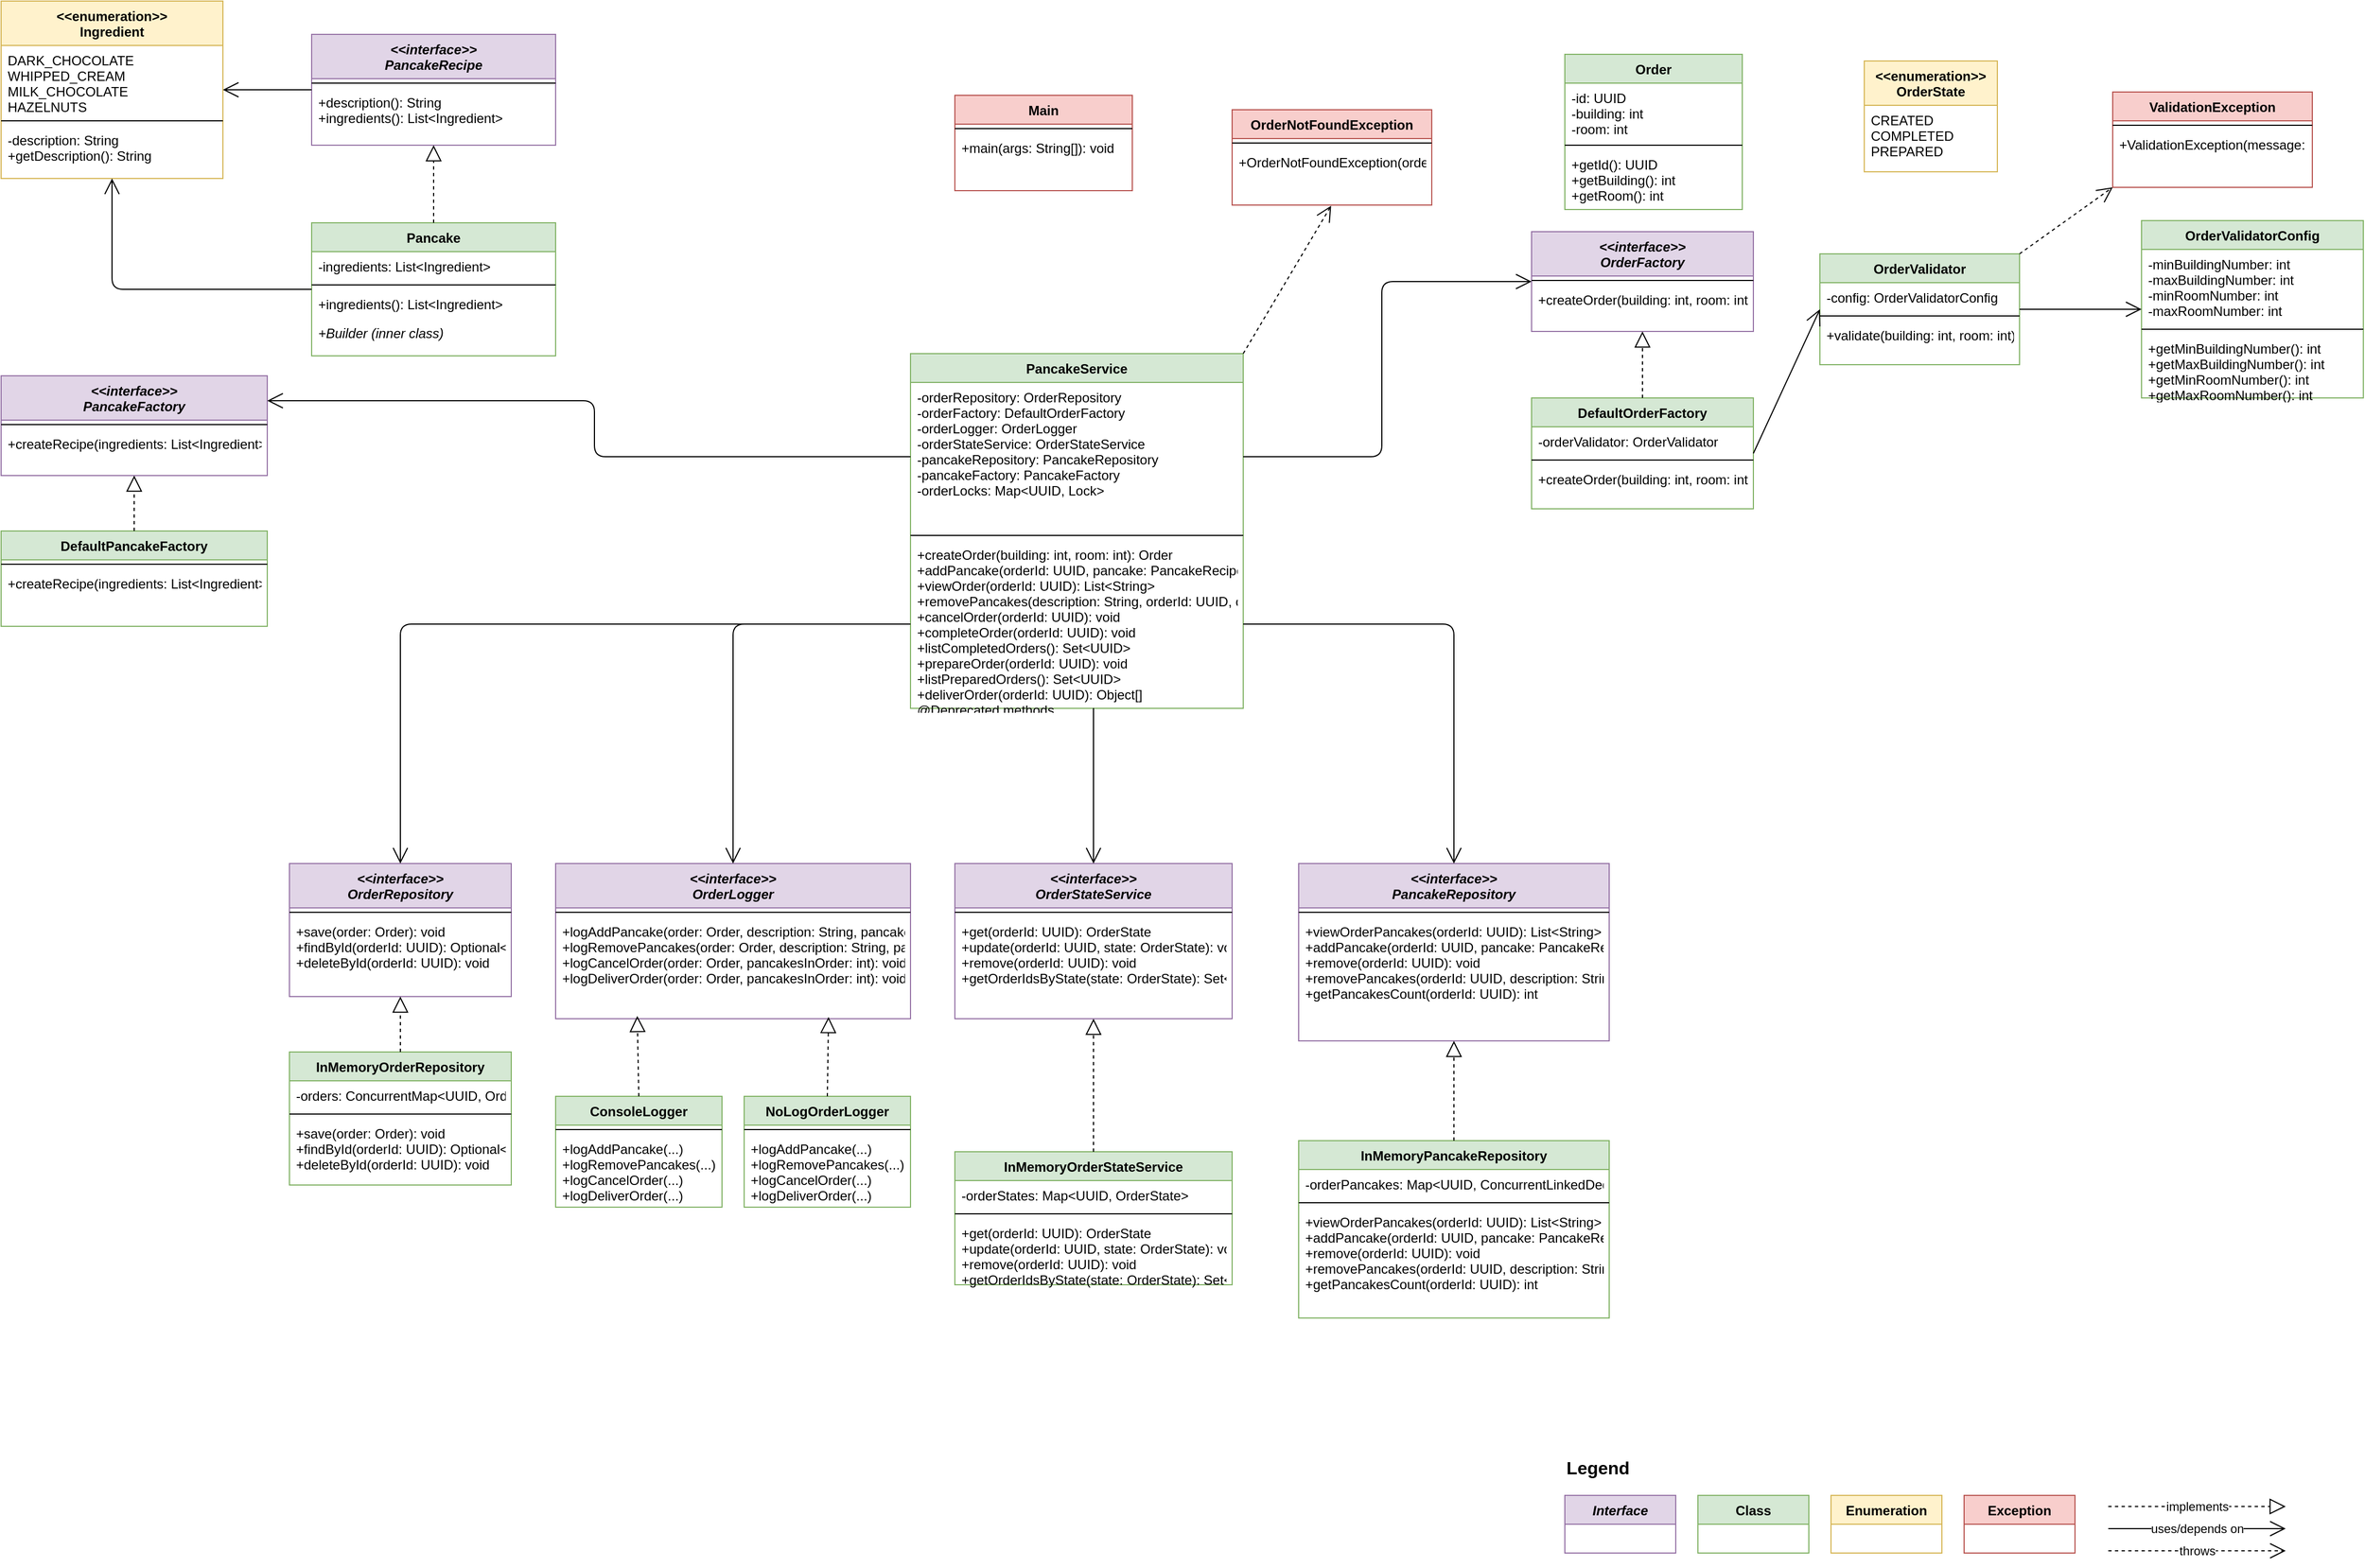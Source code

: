 <mxfile version="27.0.5">
  <diagram id="C5RBs43oDa-KdzZeNtuy" name="PancakeLab">
    <mxGraphModel dx="1972" dy="1528" grid="1" gridSize="10" guides="1" tooltips="1" connect="1" arrows="1" fold="1" page="1" pageScale="1" pageWidth="827" pageHeight="1169" math="0" shadow="0">
      <root>
        <mxCell id="WIyWlLk6GJQsqaUBKTNV-0" />
        <mxCell id="WIyWlLk6GJQsqaUBKTNV-1" parent="WIyWlLk6GJQsqaUBKTNV-0" />
        <mxCell id="MpGwopgZeO1o4uSnAQAX-235" value="Main" style="swimlane;fontStyle=1;align=center;verticalAlign=top;childLayout=stackLayout;horizontal=1;startSize=26;horizontalStack=0;resizeParent=1;resizeParentMax=0;resizeLast=0;collapsible=1;marginBottom=0;fillColor=#f8cecc;strokeColor=#b85450;" parent="WIyWlLk6GJQsqaUBKTNV-1" vertex="1">
          <mxGeometry x="1120" y="347" width="160" height="86" as="geometry" />
        </mxCell>
        <mxCell id="MpGwopgZeO1o4uSnAQAX-236" value="" style="line;strokeWidth=1;fillColor=none;align=left;verticalAlign=middle;spacingTop=-1;spacingLeft=3;spacingRight=3;rotatable=0;labelPosition=right;points=[];portConstraint=eastwest;" parent="MpGwopgZeO1o4uSnAQAX-235" vertex="1">
          <mxGeometry y="26" width="160" height="8" as="geometry" />
        </mxCell>
        <mxCell id="MpGwopgZeO1o4uSnAQAX-237" value="+main(args: String[]): void" style="text;strokeColor=none;fillColor=none;align=left;verticalAlign=top;spacingLeft=4;spacingRight=4;overflow=hidden;rotatable=0;points=[[0,0.5],[1,0.5]];portConstraint=eastwest;" parent="MpGwopgZeO1o4uSnAQAX-235" vertex="1">
          <mxGeometry y="34" width="160" height="52" as="geometry" />
        </mxCell>
        <mxCell id="MpGwopgZeO1o4uSnAQAX-238" value="&lt;&lt;enumeration&gt;&gt;&#xa;Ingredient" style="swimlane;fontStyle=1;align=center;verticalAlign=top;childLayout=stackLayout;horizontal=1;startSize=40;horizontalStack=0;resizeParent=1;resizeParentMax=0;resizeLast=0;collapsible=1;marginBottom=0;fillColor=#fff2cc;strokeColor=#d6b656;" parent="WIyWlLk6GJQsqaUBKTNV-1" vertex="1">
          <mxGeometry x="260" y="262" width="200" height="160" as="geometry" />
        </mxCell>
        <mxCell id="MpGwopgZeO1o4uSnAQAX-239" value="DARK_CHOCOLATE&#xa;WHIPPED_CREAM&#xa;MILK_CHOCOLATE&#xa;HAZELNUTS" style="text;strokeColor=none;fillColor=none;align=left;verticalAlign=top;spacingLeft=4;spacingRight=4;overflow=hidden;rotatable=0;points=[[0,0.5],[1,0.5]];portConstraint=eastwest;" parent="MpGwopgZeO1o4uSnAQAX-238" vertex="1">
          <mxGeometry y="40" width="200" height="64" as="geometry" />
        </mxCell>
        <mxCell id="MpGwopgZeO1o4uSnAQAX-240" value="" style="line;strokeWidth=1;fillColor=none;align=left;verticalAlign=middle;spacingTop=-1;spacingLeft=3;spacingRight=3;rotatable=0;labelPosition=right;points=[];portConstraint=eastwest;" parent="MpGwopgZeO1o4uSnAQAX-238" vertex="1">
          <mxGeometry y="104" width="200" height="8" as="geometry" />
        </mxCell>
        <mxCell id="MpGwopgZeO1o4uSnAQAX-241" value="-description: String&#xa;+getDescription(): String" style="text;strokeColor=none;fillColor=none;align=left;verticalAlign=top;spacingLeft=4;spacingRight=4;overflow=hidden;rotatable=0;points=[[0,0.5],[1,0.5]];portConstraint=eastwest;" parent="MpGwopgZeO1o4uSnAQAX-238" vertex="1">
          <mxGeometry y="112" width="200" height="48" as="geometry" />
        </mxCell>
        <mxCell id="MpGwopgZeO1o4uSnAQAX-242" value="&lt;&lt;interface&gt;&gt;&#xa;PancakeRecipe" style="swimlane;fontStyle=3;align=center;verticalAlign=top;childLayout=stackLayout;horizontal=1;startSize=40;horizontalStack=0;resizeParent=1;resizeParentMax=0;resizeLast=0;collapsible=1;marginBottom=0;fillColor=#e1d5e7;strokeColor=#9673a6;" parent="WIyWlLk6GJQsqaUBKTNV-1" vertex="1">
          <mxGeometry x="540" y="292" width="220" height="100" as="geometry" />
        </mxCell>
        <mxCell id="MpGwopgZeO1o4uSnAQAX-243" value="" style="line;strokeWidth=1;fillColor=none;align=left;verticalAlign=middle;spacingTop=-1;spacingLeft=3;spacingRight=3;rotatable=0;labelPosition=right;points=[];portConstraint=eastwest;" parent="MpGwopgZeO1o4uSnAQAX-242" vertex="1">
          <mxGeometry y="40" width="220" height="8" as="geometry" />
        </mxCell>
        <mxCell id="MpGwopgZeO1o4uSnAQAX-244" value="+description(): String&#xa;+ingredients(): List&lt;Ingredient&gt;" style="text;strokeColor=none;fillColor=none;align=left;verticalAlign=top;spacingLeft=4;spacingRight=4;overflow=hidden;rotatable=0;points=[[0,0.5],[1,0.5]];portConstraint=eastwest;" parent="MpGwopgZeO1o4uSnAQAX-242" vertex="1">
          <mxGeometry y="48" width="220" height="52" as="geometry" />
        </mxCell>
        <mxCell id="MpGwopgZeO1o4uSnAQAX-245" value="Pancake" style="swimlane;fontStyle=1;align=center;verticalAlign=top;childLayout=stackLayout;horizontal=1;startSize=26;horizontalStack=0;resizeParent=1;resizeParentMax=0;resizeLast=0;collapsible=1;marginBottom=0;fillColor=#d5e8d4;strokeColor=#82b366;" parent="WIyWlLk6GJQsqaUBKTNV-1" vertex="1">
          <mxGeometry x="540" y="462" width="220" height="120" as="geometry" />
        </mxCell>
        <mxCell id="MpGwopgZeO1o4uSnAQAX-246" value="-ingredients: List&lt;Ingredient&gt;" style="text;strokeColor=none;fillColor=none;align=left;verticalAlign=top;spacingLeft=4;spacingRight=4;overflow=hidden;rotatable=0;points=[[0,0.5],[1,0.5]];portConstraint=eastwest;" parent="MpGwopgZeO1o4uSnAQAX-245" vertex="1">
          <mxGeometry y="26" width="220" height="26" as="geometry" />
        </mxCell>
        <mxCell id="MpGwopgZeO1o4uSnAQAX-247" value="" style="line;strokeWidth=1;fillColor=none;align=left;verticalAlign=middle;spacingTop=-1;spacingLeft=3;spacingRight=3;rotatable=0;labelPosition=right;points=[];portConstraint=eastwest;" parent="MpGwopgZeO1o4uSnAQAX-245" vertex="1">
          <mxGeometry y="52" width="220" height="8" as="geometry" />
        </mxCell>
        <mxCell id="MpGwopgZeO1o4uSnAQAX-248" value="+ingredients(): List&lt;Ingredient&gt;" style="text;strokeColor=none;fillColor=none;align=left;verticalAlign=top;spacingLeft=4;spacingRight=4;overflow=hidden;rotatable=0;points=[[0,0.5],[1,0.5]];portConstraint=eastwest;" parent="MpGwopgZeO1o4uSnAQAX-245" vertex="1">
          <mxGeometry y="60" width="220" height="26" as="geometry" />
        </mxCell>
        <mxCell id="MpGwopgZeO1o4uSnAQAX-249" value="+Builder (inner class)" style="text;strokeColor=none;fillColor=none;align=left;verticalAlign=top;spacingLeft=4;spacingRight=4;overflow=hidden;rotatable=0;points=[[0,0.5],[1,0.5]];portConstraint=eastwest;fontStyle=2;" parent="MpGwopgZeO1o4uSnAQAX-245" vertex="1">
          <mxGeometry y="86" width="220" height="34" as="geometry" />
        </mxCell>
        <mxCell id="MpGwopgZeO1o4uSnAQAX-250" value="&lt;&lt;interface&gt;&gt;&#xa;PancakeFactory" style="swimlane;fontStyle=3;align=center;verticalAlign=top;childLayout=stackLayout;horizontal=1;startSize=40;horizontalStack=0;resizeParent=1;resizeParentMax=0;resizeLast=0;collapsible=1;marginBottom=0;fillColor=#e1d5e7;strokeColor=#9673a6;" parent="WIyWlLk6GJQsqaUBKTNV-1" vertex="1">
          <mxGeometry x="260" y="600" width="240" height="90" as="geometry" />
        </mxCell>
        <mxCell id="MpGwopgZeO1o4uSnAQAX-251" value="" style="line;strokeWidth=1;fillColor=none;align=left;verticalAlign=middle;spacingTop=-1;spacingLeft=3;spacingRight=3;rotatable=0;labelPosition=right;points=[];portConstraint=eastwest;" parent="MpGwopgZeO1o4uSnAQAX-250" vertex="1">
          <mxGeometry y="40" width="240" height="8" as="geometry" />
        </mxCell>
        <mxCell id="MpGwopgZeO1o4uSnAQAX-252" value="+createRecipe(ingredients: List&lt;Ingredient&gt;): PancakeRecipe" style="text;strokeColor=none;fillColor=none;align=left;verticalAlign=top;spacingLeft=4;spacingRight=4;overflow=hidden;rotatable=0;points=[[0,0.5],[1,0.5]];portConstraint=eastwest;" parent="MpGwopgZeO1o4uSnAQAX-250" vertex="1">
          <mxGeometry y="48" width="240" height="42" as="geometry" />
        </mxCell>
        <mxCell id="MpGwopgZeO1o4uSnAQAX-253" value="DefaultPancakeFactory" style="swimlane;fontStyle=1;align=center;verticalAlign=top;childLayout=stackLayout;horizontal=1;startSize=26;horizontalStack=0;resizeParent=1;resizeParentMax=0;resizeLast=0;collapsible=1;marginBottom=0;fillColor=#d5e8d4;strokeColor=#82b366;" parent="WIyWlLk6GJQsqaUBKTNV-1" vertex="1">
          <mxGeometry x="260" y="740" width="240" height="86" as="geometry" />
        </mxCell>
        <mxCell id="MpGwopgZeO1o4uSnAQAX-254" value="" style="line;strokeWidth=1;fillColor=none;align=left;verticalAlign=middle;spacingTop=-1;spacingLeft=3;spacingRight=3;rotatable=0;labelPosition=right;points=[];portConstraint=eastwest;" parent="MpGwopgZeO1o4uSnAQAX-253" vertex="1">
          <mxGeometry y="26" width="240" height="8" as="geometry" />
        </mxCell>
        <mxCell id="MpGwopgZeO1o4uSnAQAX-255" value="+createRecipe(ingredients: List&lt;Ingredient&gt;): PancakeRecipe" style="text;strokeColor=none;fillColor=none;align=left;verticalAlign=top;spacingLeft=4;spacingRight=4;overflow=hidden;rotatable=0;points=[[0,0.5],[1,0.5]];portConstraint=eastwest;" parent="MpGwopgZeO1o4uSnAQAX-253" vertex="1">
          <mxGeometry y="34" width="240" height="52" as="geometry" />
        </mxCell>
        <mxCell id="MpGwopgZeO1o4uSnAQAX-256" value="Order" style="swimlane;fontStyle=1;align=center;verticalAlign=top;childLayout=stackLayout;horizontal=1;startSize=26;horizontalStack=0;resizeParent=1;resizeParentMax=0;resizeLast=0;collapsible=1;marginBottom=0;fillColor=#d5e8d4;strokeColor=#82b366;" parent="WIyWlLk6GJQsqaUBKTNV-1" vertex="1">
          <mxGeometry x="1670" y="310" width="160" height="140" as="geometry" />
        </mxCell>
        <mxCell id="MpGwopgZeO1o4uSnAQAX-257" value="-id: UUID&#xa;-building: int&#xa;-room: int" style="text;strokeColor=none;fillColor=none;align=left;verticalAlign=top;spacingLeft=4;spacingRight=4;overflow=hidden;rotatable=0;points=[[0,0.5],[1,0.5]];portConstraint=eastwest;" parent="MpGwopgZeO1o4uSnAQAX-256" vertex="1">
          <mxGeometry y="26" width="160" height="52" as="geometry" />
        </mxCell>
        <mxCell id="MpGwopgZeO1o4uSnAQAX-258" value="" style="line;strokeWidth=1;fillColor=none;align=left;verticalAlign=middle;spacingTop=-1;spacingLeft=3;spacingRight=3;rotatable=0;labelPosition=right;points=[];portConstraint=eastwest;" parent="MpGwopgZeO1o4uSnAQAX-256" vertex="1">
          <mxGeometry y="78" width="160" height="8" as="geometry" />
        </mxCell>
        <mxCell id="MpGwopgZeO1o4uSnAQAX-259" value="+getId(): UUID&#xa;+getBuilding(): int&#xa;+getRoom(): int" style="text;strokeColor=none;fillColor=none;align=left;verticalAlign=top;spacingLeft=4;spacingRight=4;overflow=hidden;rotatable=0;points=[[0,0.5],[1,0.5]];portConstraint=eastwest;" parent="MpGwopgZeO1o4uSnAQAX-256" vertex="1">
          <mxGeometry y="86" width="160" height="54" as="geometry" />
        </mxCell>
        <mxCell id="MpGwopgZeO1o4uSnAQAX-260" value="&lt;&lt;enumeration&gt;&gt;&#xa;OrderState" style="swimlane;fontStyle=1;align=center;verticalAlign=top;childLayout=stackLayout;horizontal=1;startSize=40;horizontalStack=0;resizeParent=1;resizeParentMax=0;resizeLast=0;collapsible=1;marginBottom=0;fillColor=#fff2cc;strokeColor=#d6b656;" parent="WIyWlLk6GJQsqaUBKTNV-1" vertex="1">
          <mxGeometry x="1940" y="316" width="120" height="100" as="geometry" />
        </mxCell>
        <mxCell id="MpGwopgZeO1o4uSnAQAX-261" value="CREATED&#xa;COMPLETED&#xa;PREPARED" style="text;strokeColor=none;fillColor=none;align=left;verticalAlign=top;spacingLeft=4;spacingRight=4;overflow=hidden;rotatable=0;points=[[0,0.5],[1,0.5]];portConstraint=eastwest;" parent="MpGwopgZeO1o4uSnAQAX-260" vertex="1">
          <mxGeometry y="40" width="120" height="60" as="geometry" />
        </mxCell>
        <mxCell id="MpGwopgZeO1o4uSnAQAX-262" value="&lt;&lt;interface&gt;&gt;&#xa;OrderFactory" style="swimlane;fontStyle=3;align=center;verticalAlign=top;childLayout=stackLayout;horizontal=1;startSize=40;horizontalStack=0;resizeParent=1;resizeParentMax=0;resizeLast=0;collapsible=1;marginBottom=0;fillColor=#e1d5e7;strokeColor=#9673a6;" parent="WIyWlLk6GJQsqaUBKTNV-1" vertex="1">
          <mxGeometry x="1640" y="470" width="200" height="90" as="geometry" />
        </mxCell>
        <mxCell id="MpGwopgZeO1o4uSnAQAX-263" value="" style="line;strokeWidth=1;fillColor=none;align=left;verticalAlign=middle;spacingTop=-1;spacingLeft=3;spacingRight=3;rotatable=0;labelPosition=right;points=[];portConstraint=eastwest;" parent="MpGwopgZeO1o4uSnAQAX-262" vertex="1">
          <mxGeometry y="40" width="200" height="8" as="geometry" />
        </mxCell>
        <mxCell id="MpGwopgZeO1o4uSnAQAX-264" value="+createOrder(building: int, room: int): Order" style="text;strokeColor=none;fillColor=none;align=left;verticalAlign=top;spacingLeft=4;spacingRight=4;overflow=hidden;rotatable=0;points=[[0,0.5],[1,0.5]];portConstraint=eastwest;" parent="MpGwopgZeO1o4uSnAQAX-262" vertex="1">
          <mxGeometry y="48" width="200" height="42" as="geometry" />
        </mxCell>
        <mxCell id="MpGwopgZeO1o4uSnAQAX-265" value="DefaultOrderFactory" style="swimlane;fontStyle=1;align=center;verticalAlign=top;childLayout=stackLayout;horizontal=1;startSize=26;horizontalStack=0;resizeParent=1;resizeParentMax=0;resizeLast=0;collapsible=1;marginBottom=0;fillColor=#d5e8d4;strokeColor=#82b366;" parent="WIyWlLk6GJQsqaUBKTNV-1" vertex="1">
          <mxGeometry x="1640" y="620" width="200" height="100" as="geometry" />
        </mxCell>
        <mxCell id="MpGwopgZeO1o4uSnAQAX-266" value="-orderValidator: OrderValidator" style="text;strokeColor=none;fillColor=none;align=left;verticalAlign=top;spacingLeft=4;spacingRight=4;overflow=hidden;rotatable=0;points=[[0,0.5],[1,0.5]];portConstraint=eastwest;" parent="MpGwopgZeO1o4uSnAQAX-265" vertex="1">
          <mxGeometry y="26" width="200" height="26" as="geometry" />
        </mxCell>
        <mxCell id="MpGwopgZeO1o4uSnAQAX-267" value="" style="line;strokeWidth=1;fillColor=none;align=left;verticalAlign=middle;spacingTop=-1;spacingLeft=3;spacingRight=3;rotatable=0;labelPosition=right;points=[];portConstraint=eastwest;" parent="MpGwopgZeO1o4uSnAQAX-265" vertex="1">
          <mxGeometry y="52" width="200" height="8" as="geometry" />
        </mxCell>
        <mxCell id="MpGwopgZeO1o4uSnAQAX-268" value="+createOrder(building: int, room: int): Order" style="text;strokeColor=none;fillColor=none;align=left;verticalAlign=top;spacingLeft=4;spacingRight=4;overflow=hidden;rotatable=0;points=[[0,0.5],[1,0.5]];portConstraint=eastwest;" parent="MpGwopgZeO1o4uSnAQAX-265" vertex="1">
          <mxGeometry y="60" width="200" height="40" as="geometry" />
        </mxCell>
        <mxCell id="MpGwopgZeO1o4uSnAQAX-269" value="OrderValidator" style="swimlane;fontStyle=1;align=center;verticalAlign=top;childLayout=stackLayout;horizontal=1;startSize=26;horizontalStack=0;resizeParent=1;resizeParentMax=0;resizeLast=0;collapsible=1;marginBottom=0;fillColor=#d5e8d4;strokeColor=#82b366;" parent="WIyWlLk6GJQsqaUBKTNV-1" vertex="1">
          <mxGeometry x="1900" y="490" width="180" height="100" as="geometry" />
        </mxCell>
        <mxCell id="MpGwopgZeO1o4uSnAQAX-270" value="-config: OrderValidatorConfig" style="text;strokeColor=none;fillColor=none;align=left;verticalAlign=top;spacingLeft=4;spacingRight=4;overflow=hidden;rotatable=0;points=[[0,0.5],[1,0.5]];portConstraint=eastwest;" parent="MpGwopgZeO1o4uSnAQAX-269" vertex="1">
          <mxGeometry y="26" width="180" height="26" as="geometry" />
        </mxCell>
        <mxCell id="MpGwopgZeO1o4uSnAQAX-271" value="" style="line;strokeWidth=1;fillColor=none;align=left;verticalAlign=middle;spacingTop=-1;spacingLeft=3;spacingRight=3;rotatable=0;labelPosition=right;points=[];portConstraint=eastwest;" parent="MpGwopgZeO1o4uSnAQAX-269" vertex="1">
          <mxGeometry y="52" width="180" height="8" as="geometry" />
        </mxCell>
        <mxCell id="MpGwopgZeO1o4uSnAQAX-272" value="+validate(building: int, room: int): void" style="text;strokeColor=none;fillColor=none;align=left;verticalAlign=top;spacingLeft=4;spacingRight=4;overflow=hidden;rotatable=0;points=[[0,0.5],[1,0.5]];portConstraint=eastwest;" parent="MpGwopgZeO1o4uSnAQAX-269" vertex="1">
          <mxGeometry y="60" width="180" height="40" as="geometry" />
        </mxCell>
        <mxCell id="MpGwopgZeO1o4uSnAQAX-273" value="OrderValidatorConfig" style="swimlane;fontStyle=1;align=center;verticalAlign=top;childLayout=stackLayout;horizontal=1;startSize=26;horizontalStack=0;resizeParent=1;resizeParentMax=0;resizeLast=0;collapsible=1;marginBottom=0;fillColor=#d5e8d4;strokeColor=#82b366;" parent="WIyWlLk6GJQsqaUBKTNV-1" vertex="1">
          <mxGeometry x="2190" y="460" width="200" height="160" as="geometry" />
        </mxCell>
        <mxCell id="MpGwopgZeO1o4uSnAQAX-274" value="-minBuildingNumber: int&#xa;-maxBuildingNumber: int&#xa;-minRoomNumber: int&#xa;-maxRoomNumber: int" style="text;strokeColor=none;fillColor=none;align=left;verticalAlign=top;spacingLeft=4;spacingRight=4;overflow=hidden;rotatable=0;points=[[0,0.5],[1,0.5]];portConstraint=eastwest;" parent="MpGwopgZeO1o4uSnAQAX-273" vertex="1">
          <mxGeometry y="26" width="200" height="68" as="geometry" />
        </mxCell>
        <mxCell id="MpGwopgZeO1o4uSnAQAX-275" value="" style="line;strokeWidth=1;fillColor=none;align=left;verticalAlign=middle;spacingTop=-1;spacingLeft=3;spacingRight=3;rotatable=0;labelPosition=right;points=[];portConstraint=eastwest;" parent="MpGwopgZeO1o4uSnAQAX-273" vertex="1">
          <mxGeometry y="94" width="200" height="8" as="geometry" />
        </mxCell>
        <mxCell id="MpGwopgZeO1o4uSnAQAX-276" value="+getMinBuildingNumber(): int&#xa;+getMaxBuildingNumber(): int&#xa;+getMinRoomNumber(): int&#xa;+getMaxRoomNumber(): int" style="text;strokeColor=none;fillColor=none;align=left;verticalAlign=top;spacingLeft=4;spacingRight=4;overflow=hidden;rotatable=0;points=[[0,0.5],[1,0.5]];portConstraint=eastwest;" parent="MpGwopgZeO1o4uSnAQAX-273" vertex="1">
          <mxGeometry y="102" width="200" height="58" as="geometry" />
        </mxCell>
        <mxCell id="MpGwopgZeO1o4uSnAQAX-277" value="&lt;&lt;interface&gt;&gt;&#xa;OrderRepository" style="swimlane;fontStyle=3;align=center;verticalAlign=top;childLayout=stackLayout;horizontal=1;startSize=40;horizontalStack=0;resizeParent=1;resizeParentMax=0;resizeLast=0;collapsible=1;marginBottom=0;fillColor=#e1d5e7;strokeColor=#9673a6;" parent="WIyWlLk6GJQsqaUBKTNV-1" vertex="1">
          <mxGeometry x="520" y="1040" width="200" height="120" as="geometry" />
        </mxCell>
        <mxCell id="MpGwopgZeO1o4uSnAQAX-278" value="" style="line;strokeWidth=1;fillColor=none;align=left;verticalAlign=middle;spacingTop=-1;spacingLeft=3;spacingRight=3;rotatable=0;labelPosition=right;points=[];portConstraint=eastwest;" parent="MpGwopgZeO1o4uSnAQAX-277" vertex="1">
          <mxGeometry y="40" width="200" height="8" as="geometry" />
        </mxCell>
        <mxCell id="MpGwopgZeO1o4uSnAQAX-279" value="+save(order: Order): void&#xa;+findById(orderId: UUID): Optional&lt;Order&gt;&#xa;+deleteById(orderId: UUID): void" style="text;strokeColor=none;fillColor=none;align=left;verticalAlign=top;spacingLeft=4;spacingRight=4;overflow=hidden;rotatable=0;points=[[0,0.5],[1,0.5]];portConstraint=eastwest;" parent="MpGwopgZeO1o4uSnAQAX-277" vertex="1">
          <mxGeometry y="48" width="200" height="72" as="geometry" />
        </mxCell>
        <mxCell id="MpGwopgZeO1o4uSnAQAX-280" value="InMemoryOrderRepository" style="swimlane;fontStyle=1;align=center;verticalAlign=top;childLayout=stackLayout;horizontal=1;startSize=26;horizontalStack=0;resizeParent=1;resizeParentMax=0;resizeLast=0;collapsible=1;marginBottom=0;fillColor=#d5e8d4;strokeColor=#82b366;" parent="WIyWlLk6GJQsqaUBKTNV-1" vertex="1">
          <mxGeometry x="520" y="1210" width="200" height="120" as="geometry" />
        </mxCell>
        <mxCell id="MpGwopgZeO1o4uSnAQAX-281" value="-orders: ConcurrentMap&lt;UUID, Order&gt;" style="text;strokeColor=none;fillColor=none;align=left;verticalAlign=top;spacingLeft=4;spacingRight=4;overflow=hidden;rotatable=0;points=[[0,0.5],[1,0.5]];portConstraint=eastwest;" parent="MpGwopgZeO1o4uSnAQAX-280" vertex="1">
          <mxGeometry y="26" width="200" height="26" as="geometry" />
        </mxCell>
        <mxCell id="MpGwopgZeO1o4uSnAQAX-282" value="" style="line;strokeWidth=1;fillColor=none;align=left;verticalAlign=middle;spacingTop=-1;spacingLeft=3;spacingRight=3;rotatable=0;labelPosition=right;points=[];portConstraint=eastwest;" parent="MpGwopgZeO1o4uSnAQAX-280" vertex="1">
          <mxGeometry y="52" width="200" height="8" as="geometry" />
        </mxCell>
        <mxCell id="MpGwopgZeO1o4uSnAQAX-283" value="+save(order: Order): void&#xa;+findById(orderId: UUID): Optional&lt;Order&gt;&#xa;+deleteById(orderId: UUID): void" style="text;strokeColor=none;fillColor=none;align=left;verticalAlign=top;spacingLeft=4;spacingRight=4;overflow=hidden;rotatable=0;points=[[0,0.5],[1,0.5]];portConstraint=eastwest;" parent="MpGwopgZeO1o4uSnAQAX-280" vertex="1">
          <mxGeometry y="60" width="200" height="60" as="geometry" />
        </mxCell>
        <mxCell id="MpGwopgZeO1o4uSnAQAX-284" value="&lt;&lt;interface&gt;&gt;&#xa;PancakeRepository" style="swimlane;fontStyle=3;align=center;verticalAlign=top;childLayout=stackLayout;horizontal=1;startSize=40;horizontalStack=0;resizeParent=1;resizeParentMax=0;resizeLast=0;collapsible=1;marginBottom=0;fillColor=#e1d5e7;strokeColor=#9673a6;" parent="WIyWlLk6GJQsqaUBKTNV-1" vertex="1">
          <mxGeometry x="1430" y="1040" width="280" height="160" as="geometry" />
        </mxCell>
        <mxCell id="MpGwopgZeO1o4uSnAQAX-285" value="" style="line;strokeWidth=1;fillColor=none;align=left;verticalAlign=middle;spacingTop=-1;spacingLeft=3;spacingRight=3;rotatable=0;labelPosition=right;points=[];portConstraint=eastwest;" parent="MpGwopgZeO1o4uSnAQAX-284" vertex="1">
          <mxGeometry y="40" width="280" height="8" as="geometry" />
        </mxCell>
        <mxCell id="MpGwopgZeO1o4uSnAQAX-286" value="+viewOrderPancakes(orderId: UUID): List&lt;String&gt;&#xa;+addPancake(orderId: UUID, pancake: PancakeRecipe): int&#xa;+remove(orderId: UUID): void&#xa;+removePancakes(orderId: UUID, description: String, count: int): int&#xa;+getPancakesCount(orderId: UUID): int" style="text;strokeColor=none;fillColor=none;align=left;verticalAlign=top;spacingLeft=4;spacingRight=4;overflow=hidden;rotatable=0;points=[[0,0.5],[1,0.5]];portConstraint=eastwest;" parent="MpGwopgZeO1o4uSnAQAX-284" vertex="1">
          <mxGeometry y="48" width="280" height="112" as="geometry" />
        </mxCell>
        <mxCell id="MpGwopgZeO1o4uSnAQAX-287" value="InMemoryPancakeRepository" style="swimlane;fontStyle=1;align=center;verticalAlign=top;childLayout=stackLayout;horizontal=1;startSize=26;horizontalStack=0;resizeParent=1;resizeParentMax=0;resizeLast=0;collapsible=1;marginBottom=0;fillColor=#d5e8d4;strokeColor=#82b366;" parent="WIyWlLk6GJQsqaUBKTNV-1" vertex="1">
          <mxGeometry x="1430" y="1290" width="280" height="160" as="geometry" />
        </mxCell>
        <mxCell id="MpGwopgZeO1o4uSnAQAX-288" value="-orderPancakes: Map&lt;UUID, ConcurrentLinkedDeque&lt;PancakeRecipe&gt;&gt;" style="text;strokeColor=none;fillColor=none;align=left;verticalAlign=top;spacingLeft=4;spacingRight=4;overflow=hidden;rotatable=0;points=[[0,0.5],[1,0.5]];portConstraint=eastwest;" parent="MpGwopgZeO1o4uSnAQAX-287" vertex="1">
          <mxGeometry y="26" width="280" height="26" as="geometry" />
        </mxCell>
        <mxCell id="MpGwopgZeO1o4uSnAQAX-289" value="" style="line;strokeWidth=1;fillColor=none;align=left;verticalAlign=middle;spacingTop=-1;spacingLeft=3;spacingRight=3;rotatable=0;labelPosition=right;points=[];portConstraint=eastwest;" parent="MpGwopgZeO1o4uSnAQAX-287" vertex="1">
          <mxGeometry y="52" width="280" height="8" as="geometry" />
        </mxCell>
        <mxCell id="MpGwopgZeO1o4uSnAQAX-290" value="+viewOrderPancakes(orderId: UUID): List&lt;String&gt;&#xa;+addPancake(orderId: UUID, pancake: PancakeRecipe): int&#xa;+remove(orderId: UUID): void&#xa;+removePancakes(orderId: UUID, description: String, count: int): int&#xa;+getPancakesCount(orderId: UUID): int" style="text;strokeColor=none;fillColor=none;align=left;verticalAlign=top;spacingLeft=4;spacingRight=4;overflow=hidden;rotatable=0;points=[[0,0.5],[1,0.5]];portConstraint=eastwest;" parent="MpGwopgZeO1o4uSnAQAX-287" vertex="1">
          <mxGeometry y="60" width="280" height="100" as="geometry" />
        </mxCell>
        <mxCell id="MpGwopgZeO1o4uSnAQAX-291" value="&lt;&lt;interface&gt;&gt;&#xa;OrderLogger" style="swimlane;fontStyle=3;align=center;verticalAlign=top;childLayout=stackLayout;horizontal=1;startSize=40;horizontalStack=0;resizeParent=1;resizeParentMax=0;resizeLast=0;collapsible=1;marginBottom=0;fillColor=#e1d5e7;strokeColor=#9673a6;" parent="WIyWlLk6GJQsqaUBKTNV-1" vertex="1">
          <mxGeometry x="760" y="1040" width="320" height="140" as="geometry" />
        </mxCell>
        <mxCell id="MpGwopgZeO1o4uSnAQAX-292" value="" style="line;strokeWidth=1;fillColor=none;align=left;verticalAlign=middle;spacingTop=-1;spacingLeft=3;spacingRight=3;rotatable=0;labelPosition=right;points=[];portConstraint=eastwest;" parent="MpGwopgZeO1o4uSnAQAX-291" vertex="1">
          <mxGeometry y="40" width="320" height="8" as="geometry" />
        </mxCell>
        <mxCell id="MpGwopgZeO1o4uSnAQAX-293" value="+logAddPancake(order: Order, description: String, pancakeCount: int): void&#xa;+logRemovePancakes(order: Order, description: String, pancakesInOrder: int, removedCount: int): void&#xa;+logCancelOrder(order: Order, pancakesInOrder: int): void&#xa;+logDeliverOrder(order: Order, pancakesInOrder: int): void" style="text;strokeColor=none;fillColor=none;align=left;verticalAlign=top;spacingLeft=4;spacingRight=4;overflow=hidden;rotatable=0;points=[[0,0.5],[1,0.5]];portConstraint=eastwest;" parent="MpGwopgZeO1o4uSnAQAX-291" vertex="1">
          <mxGeometry y="48" width="320" height="92" as="geometry" />
        </mxCell>
        <mxCell id="MpGwopgZeO1o4uSnAQAX-294" value="ConsoleLogger" style="swimlane;fontStyle=1;align=center;verticalAlign=top;childLayout=stackLayout;horizontal=1;startSize=26;horizontalStack=0;resizeParent=1;resizeParentMax=0;resizeLast=0;collapsible=1;marginBottom=0;fillColor=#d5e8d4;strokeColor=#82b366;" parent="WIyWlLk6GJQsqaUBKTNV-1" vertex="1">
          <mxGeometry x="760" y="1250" width="150" height="100" as="geometry" />
        </mxCell>
        <mxCell id="MpGwopgZeO1o4uSnAQAX-295" value="" style="line;strokeWidth=1;fillColor=none;align=left;verticalAlign=middle;spacingTop=-1;spacingLeft=3;spacingRight=3;rotatable=0;labelPosition=right;points=[];portConstraint=eastwest;" parent="MpGwopgZeO1o4uSnAQAX-294" vertex="1">
          <mxGeometry y="26" width="150" height="8" as="geometry" />
        </mxCell>
        <mxCell id="MpGwopgZeO1o4uSnAQAX-296" value="+logAddPancake(...)&#xa;+logRemovePancakes(...)&#xa;+logCancelOrder(...)&#xa;+logDeliverOrder(...)" style="text;strokeColor=none;fillColor=none;align=left;verticalAlign=top;spacingLeft=4;spacingRight=4;overflow=hidden;rotatable=0;points=[[0,0.5],[1,0.5]];portConstraint=eastwest;" parent="MpGwopgZeO1o4uSnAQAX-294" vertex="1">
          <mxGeometry y="34" width="150" height="66" as="geometry" />
        </mxCell>
        <mxCell id="MpGwopgZeO1o4uSnAQAX-297" value="NoLogOrderLogger" style="swimlane;fontStyle=1;align=center;verticalAlign=top;childLayout=stackLayout;horizontal=1;startSize=26;horizontalStack=0;resizeParent=1;resizeParentMax=0;resizeLast=0;collapsible=1;marginBottom=0;fillColor=#d5e8d4;strokeColor=#82b366;" parent="WIyWlLk6GJQsqaUBKTNV-1" vertex="1">
          <mxGeometry x="930" y="1250" width="150" height="100" as="geometry" />
        </mxCell>
        <mxCell id="MpGwopgZeO1o4uSnAQAX-298" value="" style="line;strokeWidth=1;fillColor=none;align=left;verticalAlign=middle;spacingTop=-1;spacingLeft=3;spacingRight=3;rotatable=0;labelPosition=right;points=[];portConstraint=eastwest;" parent="MpGwopgZeO1o4uSnAQAX-297" vertex="1">
          <mxGeometry y="26" width="150" height="8" as="geometry" />
        </mxCell>
        <mxCell id="MpGwopgZeO1o4uSnAQAX-299" value="+logAddPancake(...)&#xa;+logRemovePancakes(...)&#xa;+logCancelOrder(...)&#xa;+logDeliverOrder(...)" style="text;strokeColor=none;fillColor=none;align=left;verticalAlign=top;spacingLeft=4;spacingRight=4;overflow=hidden;rotatable=0;points=[[0,0.5],[1,0.5]];portConstraint=eastwest;" parent="MpGwopgZeO1o4uSnAQAX-297" vertex="1">
          <mxGeometry y="34" width="150" height="66" as="geometry" />
        </mxCell>
        <mxCell id="MpGwopgZeO1o4uSnAQAX-300" value="&lt;&lt;interface&gt;&gt;&#xa;OrderStateService" style="swimlane;fontStyle=3;align=center;verticalAlign=top;childLayout=stackLayout;horizontal=1;startSize=40;horizontalStack=0;resizeParent=1;resizeParentMax=0;resizeLast=0;collapsible=1;marginBottom=0;fillColor=#e1d5e7;strokeColor=#9673a6;" parent="WIyWlLk6GJQsqaUBKTNV-1" vertex="1">
          <mxGeometry x="1120" y="1040" width="250" height="140" as="geometry" />
        </mxCell>
        <mxCell id="MpGwopgZeO1o4uSnAQAX-301" value="" style="line;strokeWidth=1;fillColor=none;align=left;verticalAlign=middle;spacingTop=-1;spacingLeft=3;spacingRight=3;rotatable=0;labelPosition=right;points=[];portConstraint=eastwest;" parent="MpGwopgZeO1o4uSnAQAX-300" vertex="1">
          <mxGeometry y="40" width="250" height="8" as="geometry" />
        </mxCell>
        <mxCell id="MpGwopgZeO1o4uSnAQAX-302" value="+get(orderId: UUID): OrderState&#xa;+update(orderId: UUID, state: OrderState): void&#xa;+remove(orderId: UUID): void&#xa;+getOrderIdsByState(state: OrderState): Set&lt;UUID&gt;" style="text;strokeColor=none;fillColor=none;align=left;verticalAlign=top;spacingLeft=4;spacingRight=4;overflow=hidden;rotatable=0;points=[[0,0.5],[1,0.5]];portConstraint=eastwest;" parent="MpGwopgZeO1o4uSnAQAX-300" vertex="1">
          <mxGeometry y="48" width="250" height="92" as="geometry" />
        </mxCell>
        <mxCell id="MpGwopgZeO1o4uSnAQAX-303" value="InMemoryOrderStateService" style="swimlane;fontStyle=1;align=center;verticalAlign=top;childLayout=stackLayout;horizontal=1;startSize=26;horizontalStack=0;resizeParent=1;resizeParentMax=0;resizeLast=0;collapsible=1;marginBottom=0;fillColor=#d5e8d4;strokeColor=#82b366;" parent="WIyWlLk6GJQsqaUBKTNV-1" vertex="1">
          <mxGeometry x="1120" y="1300" width="250" height="120" as="geometry" />
        </mxCell>
        <mxCell id="MpGwopgZeO1o4uSnAQAX-304" value="-orderStates: Map&lt;UUID, OrderState&gt;" style="text;strokeColor=none;fillColor=none;align=left;verticalAlign=top;spacingLeft=4;spacingRight=4;overflow=hidden;rotatable=0;points=[[0,0.5],[1,0.5]];portConstraint=eastwest;" parent="MpGwopgZeO1o4uSnAQAX-303" vertex="1">
          <mxGeometry y="26" width="250" height="26" as="geometry" />
        </mxCell>
        <mxCell id="MpGwopgZeO1o4uSnAQAX-305" value="" style="line;strokeWidth=1;fillColor=none;align=left;verticalAlign=middle;spacingTop=-1;spacingLeft=3;spacingRight=3;rotatable=0;labelPosition=right;points=[];portConstraint=eastwest;" parent="MpGwopgZeO1o4uSnAQAX-303" vertex="1">
          <mxGeometry y="52" width="250" height="8" as="geometry" />
        </mxCell>
        <mxCell id="MpGwopgZeO1o4uSnAQAX-306" value="+get(orderId: UUID): OrderState&#xa;+update(orderId: UUID, state: OrderState): void&#xa;+remove(orderId: UUID): void&#xa;+getOrderIdsByState(state: OrderState): Set&lt;UUID&gt;" style="text;strokeColor=none;fillColor=none;align=left;verticalAlign=top;spacingLeft=4;spacingRight=4;overflow=hidden;rotatable=0;points=[[0,0.5],[1,0.5]];portConstraint=eastwest;" parent="MpGwopgZeO1o4uSnAQAX-303" vertex="1">
          <mxGeometry y="60" width="250" height="60" as="geometry" />
        </mxCell>
        <mxCell id="MpGwopgZeO1o4uSnAQAX-307" value="PancakeService" style="swimlane;fontStyle=1;align=center;verticalAlign=top;childLayout=stackLayout;horizontal=1;startSize=26;horizontalStack=0;resizeParent=1;resizeParentMax=0;resizeLast=0;collapsible=1;marginBottom=0;fillColor=#d5e8d4;strokeColor=#82b366;" parent="WIyWlLk6GJQsqaUBKTNV-1" vertex="1">
          <mxGeometry x="1080" y="580" width="300" height="320" as="geometry" />
        </mxCell>
        <mxCell id="MpGwopgZeO1o4uSnAQAX-308" value="-orderRepository: OrderRepository&#xa;-orderFactory: DefaultOrderFactory&#xa;-orderLogger: OrderLogger&#xa;-orderStateService: OrderStateService&#xa;-pancakeRepository: PancakeRepository&#xa;-pancakeFactory: PancakeFactory&#xa;-orderLocks: Map&lt;UUID, Lock&gt;" style="text;strokeColor=none;fillColor=none;align=left;verticalAlign=top;spacingLeft=4;spacingRight=4;overflow=hidden;rotatable=0;points=[[0,0.5],[1,0.5]];portConstraint=eastwest;" parent="MpGwopgZeO1o4uSnAQAX-307" vertex="1">
          <mxGeometry y="26" width="300" height="134" as="geometry" />
        </mxCell>
        <mxCell id="MpGwopgZeO1o4uSnAQAX-309" value="" style="line;strokeWidth=1;fillColor=none;align=left;verticalAlign=middle;spacingTop=-1;spacingLeft=3;spacingRight=3;rotatable=0;labelPosition=right;points=[];portConstraint=eastwest;" parent="MpGwopgZeO1o4uSnAQAX-307" vertex="1">
          <mxGeometry y="160" width="300" height="8" as="geometry" />
        </mxCell>
        <mxCell id="MpGwopgZeO1o4uSnAQAX-310" value="+createOrder(building: int, room: int): Order&#xa;+addPancake(orderId: UUID, pancake: PancakeRecipe, count: int): void&#xa;+viewOrder(orderId: UUID): List&lt;String&gt;&#xa;+removePancakes(description: String, orderId: UUID, count: int): void&#xa;+cancelOrder(orderId: UUID): void&#xa;+completeOrder(orderId: UUID): void&#xa;+listCompletedOrders(): Set&lt;UUID&gt;&#xa;+prepareOrder(orderId: UUID): void&#xa;+listPreparedOrders(): Set&lt;UUID&gt;&#xa;+deliverOrder(orderId: UUID): Object[]&#xa;@Deprecated methods..." style="text;strokeColor=none;fillColor=none;align=left;verticalAlign=top;spacingLeft=4;spacingRight=4;overflow=hidden;rotatable=0;points=[[0,0.5],[1,0.5]];portConstraint=eastwest;" parent="MpGwopgZeO1o4uSnAQAX-307" vertex="1">
          <mxGeometry y="168" width="300" height="152" as="geometry" />
        </mxCell>
        <mxCell id="MpGwopgZeO1o4uSnAQAX-311" value="OrderNotFoundException" style="swimlane;fontStyle=1;align=center;verticalAlign=top;childLayout=stackLayout;horizontal=1;startSize=26;horizontalStack=0;resizeParent=1;resizeParentMax=0;resizeLast=0;collapsible=1;marginBottom=0;fillColor=#f8cecc;strokeColor=#b85450;" parent="WIyWlLk6GJQsqaUBKTNV-1" vertex="1">
          <mxGeometry x="1370" y="360" width="180" height="86" as="geometry" />
        </mxCell>
        <mxCell id="MpGwopgZeO1o4uSnAQAX-312" value="" style="line;strokeWidth=1;fillColor=none;align=left;verticalAlign=middle;spacingTop=-1;spacingLeft=3;spacingRight=3;rotatable=0;labelPosition=right;points=[];portConstraint=eastwest;" parent="MpGwopgZeO1o4uSnAQAX-311" vertex="1">
          <mxGeometry y="26" width="180" height="8" as="geometry" />
        </mxCell>
        <mxCell id="MpGwopgZeO1o4uSnAQAX-313" value="+OrderNotFoundException(orderId: UUID)" style="text;strokeColor=none;fillColor=none;align=left;verticalAlign=top;spacingLeft=4;spacingRight=4;overflow=hidden;rotatable=0;points=[[0,0.5],[1,0.5]];portConstraint=eastwest;" parent="MpGwopgZeO1o4uSnAQAX-311" vertex="1">
          <mxGeometry y="34" width="180" height="52" as="geometry" />
        </mxCell>
        <mxCell id="MpGwopgZeO1o4uSnAQAX-314" value="ValidationException" style="swimlane;fontStyle=1;align=center;verticalAlign=top;childLayout=stackLayout;horizontal=1;startSize=26;horizontalStack=0;resizeParent=1;resizeParentMax=0;resizeLast=0;collapsible=1;marginBottom=0;fillColor=#f8cecc;strokeColor=#b85450;" parent="WIyWlLk6GJQsqaUBKTNV-1" vertex="1">
          <mxGeometry x="2164" y="344" width="180" height="86" as="geometry" />
        </mxCell>
        <mxCell id="MpGwopgZeO1o4uSnAQAX-315" value="" style="line;strokeWidth=1;fillColor=none;align=left;verticalAlign=middle;spacingTop=-1;spacingLeft=3;spacingRight=3;rotatable=0;labelPosition=right;points=[];portConstraint=eastwest;" parent="MpGwopgZeO1o4uSnAQAX-314" vertex="1">
          <mxGeometry y="26" width="180" height="8" as="geometry" />
        </mxCell>
        <mxCell id="MpGwopgZeO1o4uSnAQAX-316" value="+ValidationException(message: String)" style="text;strokeColor=none;fillColor=none;align=left;verticalAlign=top;spacingLeft=4;spacingRight=4;overflow=hidden;rotatable=0;points=[[0,0.5],[1,0.5]];portConstraint=eastwest;" parent="MpGwopgZeO1o4uSnAQAX-314" vertex="1">
          <mxGeometry y="34" width="180" height="52" as="geometry" />
        </mxCell>
        <mxCell id="MpGwopgZeO1o4uSnAQAX-317" value="" style="endArrow=block;dashed=1;endFill=0;endSize=12;html=1;exitX=0.5;exitY=0;exitDx=0;exitDy=0;entryX=0.5;entryY=1;entryDx=0;entryDy=0;" parent="WIyWlLk6GJQsqaUBKTNV-1" source="MpGwopgZeO1o4uSnAQAX-245" target="MpGwopgZeO1o4uSnAQAX-242" edge="1">
          <mxGeometry width="160" relative="1" as="geometry">
            <mxPoint x="650" y="442" as="sourcePoint" />
            <mxPoint x="650" y="402" as="targetPoint" />
          </mxGeometry>
        </mxCell>
        <mxCell id="MpGwopgZeO1o4uSnAQAX-318" value="" style="endArrow=block;dashed=1;endFill=0;endSize=12;html=1;exitX=0.5;exitY=0;exitDx=0;exitDy=0;entryX=0.5;entryY=1;entryDx=0;entryDy=0;" parent="WIyWlLk6GJQsqaUBKTNV-1" source="MpGwopgZeO1o4uSnAQAX-253" target="MpGwopgZeO1o4uSnAQAX-250" edge="1">
          <mxGeometry width="160" relative="1" as="geometry">
            <mxPoint x="380" y="622" as="sourcePoint" />
            <mxPoint x="380" y="602" as="targetPoint" />
          </mxGeometry>
        </mxCell>
        <mxCell id="MpGwopgZeO1o4uSnAQAX-319" value="" style="endArrow=block;dashed=1;endFill=0;endSize=12;html=1;exitX=0.5;exitY=0;exitDx=0;exitDy=0;entryX=0.5;entryY=1;entryDx=0;entryDy=0;" parent="WIyWlLk6GJQsqaUBKTNV-1" source="MpGwopgZeO1o4uSnAQAX-265" target="MpGwopgZeO1o4uSnAQAX-262" edge="1">
          <mxGeometry width="160" relative="1" as="geometry">
            <mxPoint x="1000" y="290" as="sourcePoint" />
            <mxPoint x="1000" y="270" as="targetPoint" />
          </mxGeometry>
        </mxCell>
        <mxCell id="MpGwopgZeO1o4uSnAQAX-320" value="" style="endArrow=open;endFill=1;endSize=12;html=1;exitX=1;exitY=0.5;exitDx=0;exitDy=0;entryX=0;entryY=0.5;entryDx=0;entryDy=0;" parent="WIyWlLk6GJQsqaUBKTNV-1" source="MpGwopgZeO1o4uSnAQAX-265" target="MpGwopgZeO1o4uSnAQAX-269" edge="1">
          <mxGeometry width="160" relative="1" as="geometry">
            <mxPoint x="1100" y="370" as="sourcePoint" />
            <mxPoint x="1160" y="370" as="targetPoint" />
          </mxGeometry>
        </mxCell>
        <mxCell id="MpGwopgZeO1o4uSnAQAX-321" value="" style="endArrow=open;endFill=1;endSize=12;html=1;exitX=1;exitY=0.5;exitDx=0;exitDy=0;entryX=0;entryY=0.5;entryDx=0;entryDy=0;" parent="WIyWlLk6GJQsqaUBKTNV-1" source="MpGwopgZeO1o4uSnAQAX-269" target="MpGwopgZeO1o4uSnAQAX-273" edge="1">
          <mxGeometry width="160" relative="1" as="geometry">
            <mxPoint x="1340" y="370" as="sourcePoint" />
            <mxPoint x="1390" y="370" as="targetPoint" />
          </mxGeometry>
        </mxCell>
        <mxCell id="MpGwopgZeO1o4uSnAQAX-322" value="" style="endArrow=block;dashed=1;endFill=0;endSize=12;html=1;exitX=0.5;exitY=0;exitDx=0;exitDy=0;entryX=0.5;entryY=1;entryDx=0;entryDy=0;" parent="WIyWlLk6GJQsqaUBKTNV-1" source="MpGwopgZeO1o4uSnAQAX-280" target="MpGwopgZeO1o4uSnAQAX-277" edge="1">
          <mxGeometry width="160" relative="1" as="geometry">
            <mxPoint x="150" y="380" as="sourcePoint" />
            <mxPoint x="150" y="360" as="targetPoint" />
          </mxGeometry>
        </mxCell>
        <mxCell id="MpGwopgZeO1o4uSnAQAX-323" value="" style="endArrow=block;dashed=1;endFill=0;endSize=12;html=1;exitX=0.5;exitY=0;exitDx=0;exitDy=0;entryX=0.5;entryY=1;entryDx=0;entryDy=0;" parent="WIyWlLk6GJQsqaUBKTNV-1" source="MpGwopgZeO1o4uSnAQAX-287" target="MpGwopgZeO1o4uSnAQAX-284" edge="1">
          <mxGeometry width="160" relative="1" as="geometry">
            <mxPoint x="60" y="1070" as="sourcePoint" />
            <mxPoint x="60" y="1040" as="targetPoint" />
          </mxGeometry>
        </mxCell>
        <mxCell id="MpGwopgZeO1o4uSnAQAX-324" value="" style="endArrow=block;dashed=1;endFill=0;endSize=12;html=1;exitX=0.5;exitY=0;exitDx=0;exitDy=0;entryX=0.23;entryY=0.973;entryDx=0;entryDy=0;entryPerimeter=0;" parent="WIyWlLk6GJQsqaUBKTNV-1" source="MpGwopgZeO1o4uSnAQAX-294" target="MpGwopgZeO1o4uSnAQAX-293" edge="1">
          <mxGeometry width="160" relative="1" as="geometry">
            <mxPoint x="775" y="1120" as="sourcePoint" />
            <mxPoint x="780" y="1090" as="targetPoint" />
          </mxGeometry>
        </mxCell>
        <mxCell id="MpGwopgZeO1o4uSnAQAX-325" value="" style="endArrow=block;dashed=1;endFill=0;endSize=12;html=1;exitX=0.5;exitY=0;exitDx=0;exitDy=0;entryX=0.769;entryY=0.983;entryDx=0;entryDy=0;entryPerimeter=0;" parent="WIyWlLk6GJQsqaUBKTNV-1" source="MpGwopgZeO1o4uSnAQAX-297" target="MpGwopgZeO1o4uSnAQAX-293" edge="1">
          <mxGeometry width="160" relative="1" as="geometry">
            <mxPoint x="945" y="1120" as="sourcePoint" />
            <mxPoint x="940" y="1090" as="targetPoint" />
          </mxGeometry>
        </mxCell>
        <mxCell id="MpGwopgZeO1o4uSnAQAX-326" value="" style="endArrow=block;dashed=1;endFill=0;endSize=12;html=1;exitX=0.5;exitY=0;exitDx=0;exitDy=0;entryX=0.5;entryY=1;entryDx=0;entryDy=0;" parent="WIyWlLk6GJQsqaUBKTNV-1" source="MpGwopgZeO1o4uSnAQAX-303" target="MpGwopgZeO1o4uSnAQAX-300" edge="1">
          <mxGeometry width="160" relative="1" as="geometry">
            <mxPoint x="875" y="750" as="sourcePoint" />
            <mxPoint x="875" y="720" as="targetPoint" />
          </mxGeometry>
        </mxCell>
        <mxCell id="MpGwopgZeO1o4uSnAQAX-330" value="" style="endArrow=open;endFill=1;endSize=12;html=1;exitX=0.55;exitY=0.998;exitDx=0;exitDy=0;entryX=0.5;entryY=0;entryDx=0;entryDy=0;exitPerimeter=0;" parent="WIyWlLk6GJQsqaUBKTNV-1" source="MpGwopgZeO1o4uSnAQAX-310" target="MpGwopgZeO1o4uSnAQAX-300" edge="1">
          <mxGeometry width="160" relative="1" as="geometry">
            <mxPoint x="1080" y="820" as="sourcePoint" />
            <mxPoint x="1000" y="650" as="targetPoint" />
          </mxGeometry>
        </mxCell>
        <mxCell id="MpGwopgZeO1o4uSnAQAX-333" value="" style="endArrow=open;endFill=1;endSize=12;html=1;exitX=0;exitY=0.5;exitDx=0;exitDy=0;entryX=1;entryY=0.5;entryDx=0;entryDy=0;" parent="WIyWlLk6GJQsqaUBKTNV-1" source="MpGwopgZeO1o4uSnAQAX-242" target="MpGwopgZeO1o4uSnAQAX-238" edge="1">
          <mxGeometry width="160" relative="1" as="geometry">
            <mxPoint x="540" y="342" as="sourcePoint" />
            <mxPoint x="460" y="372" as="targetPoint" />
          </mxGeometry>
        </mxCell>
        <mxCell id="MpGwopgZeO1o4uSnAQAX-334" value="" style="endArrow=open;endFill=1;endSize=12;html=1;exitX=0;exitY=0.5;exitDx=0;exitDy=0;entryX=0.5;entryY=1;entryDx=0;entryDy=0;" parent="WIyWlLk6GJQsqaUBKTNV-1" source="MpGwopgZeO1o4uSnAQAX-245" target="MpGwopgZeO1o4uSnAQAX-238" edge="1">
          <mxGeometry width="160" relative="1" as="geometry">
            <mxPoint x="540" y="522" as="sourcePoint" />
            <mxPoint x="360" y="452" as="targetPoint" />
            <Array as="points">
              <mxPoint x="360" y="522" />
            </Array>
          </mxGeometry>
        </mxCell>
        <mxCell id="MpGwopgZeO1o4uSnAQAX-335" value="" style="endArrow=open;dashed=1;endFill=0;endSize=12;html=1;exitX=1;exitY=0;exitDx=0;exitDy=0;entryX=0;entryY=1;entryDx=0;entryDy=0;" parent="WIyWlLk6GJQsqaUBKTNV-1" source="MpGwopgZeO1o4uSnAQAX-269" target="MpGwopgZeO1o4uSnAQAX-314" edge="1">
          <mxGeometry width="160" relative="1" as="geometry">
            <mxPoint x="1340" y="320" as="sourcePoint" />
            <mxPoint x="1470" y="206" as="targetPoint" />
          </mxGeometry>
        </mxCell>
        <mxCell id="MpGwopgZeO1o4uSnAQAX-336" value="" style="endArrow=open;dashed=1;endFill=0;endSize=12;html=1;exitX=1;exitY=0;exitDx=0;exitDy=0;entryX=0.496;entryY=1.011;entryDx=0;entryDy=0;entryPerimeter=0;" parent="WIyWlLk6GJQsqaUBKTNV-1" source="MpGwopgZeO1o4uSnAQAX-307" target="MpGwopgZeO1o4uSnAQAX-313" edge="1">
          <mxGeometry width="160" relative="1" as="geometry">
            <mxPoint x="1380" y="580" as="sourcePoint" />
            <mxPoint x="1450" y="136" as="targetPoint" />
          </mxGeometry>
        </mxCell>
        <mxCell id="MpGwopgZeO1o4uSnAQAX-337" value="Legend" style="text;html=1;strokeColor=none;fillColor=none;align=center;verticalAlign=middle;whiteSpace=wrap;rounded=0;fontSize=16;fontStyle=1;" parent="WIyWlLk6GJQsqaUBKTNV-1" vertex="1">
          <mxGeometry x="1670" y="1570" width="60" height="30" as="geometry" />
        </mxCell>
        <mxCell id="MpGwopgZeO1o4uSnAQAX-338" value="Interface" style="swimlane;fontStyle=3;align=center;verticalAlign=top;childLayout=stackLayout;horizontal=1;startSize=26;horizontalStack=0;resizeParent=1;resizeParentMax=0;resizeLast=0;collapsible=0;marginBottom=0;fillColor=#e1d5e7;strokeColor=#9673a6;" parent="WIyWlLk6GJQsqaUBKTNV-1" vertex="1">
          <mxGeometry x="1670" y="1610" width="100" height="52" as="geometry" />
        </mxCell>
        <mxCell id="MpGwopgZeO1o4uSnAQAX-339" value="Class" style="swimlane;fontStyle=1;align=center;verticalAlign=top;childLayout=stackLayout;horizontal=1;startSize=26;horizontalStack=0;resizeParent=1;resizeParentMax=0;resizeLast=0;collapsible=0;marginBottom=0;fillColor=#d5e8d4;strokeColor=#82b366;" parent="WIyWlLk6GJQsqaUBKTNV-1" vertex="1">
          <mxGeometry x="1790" y="1610" width="100" height="52" as="geometry" />
        </mxCell>
        <mxCell id="MpGwopgZeO1o4uSnAQAX-340" value="Enumeration" style="swimlane;fontStyle=1;align=center;verticalAlign=top;childLayout=stackLayout;horizontal=1;startSize=26;horizontalStack=0;resizeParent=1;resizeParentMax=0;resizeLast=0;collapsible=0;marginBottom=0;fillColor=#fff2cc;strokeColor=#d6b656;" parent="WIyWlLk6GJQsqaUBKTNV-1" vertex="1">
          <mxGeometry x="1910" y="1610" width="100" height="52" as="geometry" />
        </mxCell>
        <mxCell id="MpGwopgZeO1o4uSnAQAX-341" value="Exception" style="swimlane;fontStyle=1;align=center;verticalAlign=top;childLayout=stackLayout;horizontal=1;startSize=26;horizontalStack=0;resizeParent=1;resizeParentMax=0;resizeLast=0;collapsible=0;marginBottom=0;fillColor=#f8cecc;strokeColor=#b85450;" parent="WIyWlLk6GJQsqaUBKTNV-1" vertex="1">
          <mxGeometry x="2030" y="1610" width="100" height="52" as="geometry" />
        </mxCell>
        <mxCell id="MpGwopgZeO1o4uSnAQAX-342" value="implements" style="endArrow=block;dashed=1;endFill=0;endSize=12;html=1;" parent="WIyWlLk6GJQsqaUBKTNV-1" edge="1">
          <mxGeometry width="160" relative="1" as="geometry">
            <mxPoint x="2160" y="1620" as="sourcePoint" />
            <mxPoint x="2320" y="1620" as="targetPoint" />
          </mxGeometry>
        </mxCell>
        <mxCell id="MpGwopgZeO1o4uSnAQAX-343" value="uses/depends on" style="endArrow=open;endFill=1;endSize=12;html=1;" parent="WIyWlLk6GJQsqaUBKTNV-1" edge="1">
          <mxGeometry width="160" relative="1" as="geometry">
            <mxPoint x="2160" y="1640" as="sourcePoint" />
            <mxPoint x="2320" y="1640" as="targetPoint" />
            <mxPoint as="offset" />
          </mxGeometry>
        </mxCell>
        <mxCell id="MpGwopgZeO1o4uSnAQAX-344" value="throws" style="endArrow=open;dashed=1;endFill=0;endSize=12;html=1;" parent="WIyWlLk6GJQsqaUBKTNV-1" edge="1">
          <mxGeometry width="160" relative="1" as="geometry">
            <mxPoint x="2160" y="1660" as="sourcePoint" />
            <mxPoint x="2320" y="1660" as="targetPoint" />
          </mxGeometry>
        </mxCell>
        <mxCell id="MpGwopgZeO1o4uSnAQAX-348" style="edgeStyle=orthogonalEdgeStyle;rounded=1;orthogonalLoop=1;jettySize=auto;html=1;exitX=1;exitY=0.5;exitDx=0;exitDy=0;entryX=0.5;entryY=0;entryDx=0;entryDy=0;endArrow=open;endFill=0;endSize=12;curved=0;" parent="WIyWlLk6GJQsqaUBKTNV-1" source="MpGwopgZeO1o4uSnAQAX-310" target="MpGwopgZeO1o4uSnAQAX-284" edge="1">
          <mxGeometry relative="1" as="geometry" />
        </mxCell>
        <mxCell id="MpGwopgZeO1o4uSnAQAX-349" style="edgeStyle=orthogonalEdgeStyle;rounded=1;orthogonalLoop=1;jettySize=auto;html=1;entryX=0.5;entryY=0;entryDx=0;entryDy=0;endSize=12;endArrow=open;endFill=0;curved=0;" parent="WIyWlLk6GJQsqaUBKTNV-1" source="MpGwopgZeO1o4uSnAQAX-310" target="MpGwopgZeO1o4uSnAQAX-291" edge="1">
          <mxGeometry relative="1" as="geometry" />
        </mxCell>
        <mxCell id="MpGwopgZeO1o4uSnAQAX-350" style="edgeStyle=orthogonalEdgeStyle;rounded=1;orthogonalLoop=1;jettySize=auto;html=1;entryX=0.5;entryY=0;entryDx=0;entryDy=0;curved=0;endArrow=open;endFill=0;endSize=12;" parent="WIyWlLk6GJQsqaUBKTNV-1" source="MpGwopgZeO1o4uSnAQAX-310" target="MpGwopgZeO1o4uSnAQAX-277" edge="1">
          <mxGeometry relative="1" as="geometry" />
        </mxCell>
        <mxCell id="MpGwopgZeO1o4uSnAQAX-353" style="edgeStyle=orthogonalEdgeStyle;rounded=1;orthogonalLoop=1;jettySize=auto;html=1;exitX=1;exitY=0.5;exitDx=0;exitDy=0;entryX=0;entryY=0.5;entryDx=0;entryDy=0;curved=0;endArrow=open;endFill=0;endSize=12;" parent="WIyWlLk6GJQsqaUBKTNV-1" source="MpGwopgZeO1o4uSnAQAX-308" target="MpGwopgZeO1o4uSnAQAX-262" edge="1">
          <mxGeometry relative="1" as="geometry" />
        </mxCell>
        <mxCell id="MpGwopgZeO1o4uSnAQAX-354" style="edgeStyle=orthogonalEdgeStyle;rounded=1;orthogonalLoop=1;jettySize=auto;html=1;entryX=1;entryY=0.25;entryDx=0;entryDy=0;curved=0;endArrow=open;endFill=0;endSize=12;" parent="WIyWlLk6GJQsqaUBKTNV-1" source="MpGwopgZeO1o4uSnAQAX-308" target="MpGwopgZeO1o4uSnAQAX-250" edge="1">
          <mxGeometry relative="1" as="geometry" />
        </mxCell>
      </root>
    </mxGraphModel>
  </diagram>
</mxfile>

